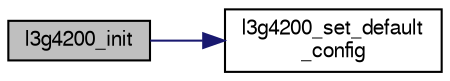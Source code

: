digraph "l3g4200_init"
{
  edge [fontname="FreeSans",fontsize="10",labelfontname="FreeSans",labelfontsize="10"];
  node [fontname="FreeSans",fontsize="10",shape=record];
  rankdir="LR";
  Node1 [label="l3g4200_init",height=0.2,width=0.4,color="black", fillcolor="grey75", style="filled", fontcolor="black"];
  Node1 -> Node2 [color="midnightblue",fontsize="10",style="solid",fontname="FreeSans"];
  Node2 [label="l3g4200_set_default\l_config",height=0.2,width=0.4,color="black", fillcolor="white", style="filled",URL="$l3g4200_8c.html#a67ca73762166a11d1b624e0b30c28039"];
}
